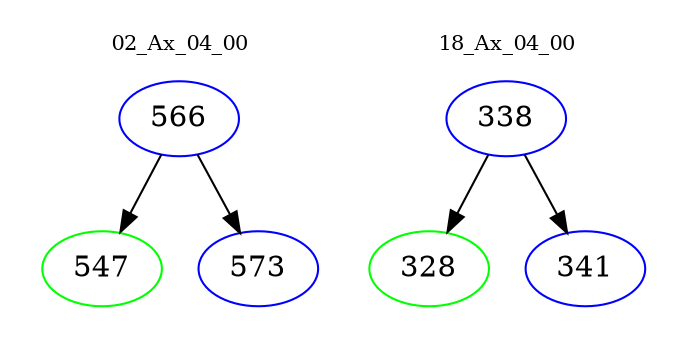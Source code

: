 digraph{
subgraph cluster_0 {
color = white
label = "02_Ax_04_00";
fontsize=10;
T0_566 [label="566", color="blue"]
T0_566 -> T0_547 [color="black"]
T0_547 [label="547", color="green"]
T0_566 -> T0_573 [color="black"]
T0_573 [label="573", color="blue"]
}
subgraph cluster_1 {
color = white
label = "18_Ax_04_00";
fontsize=10;
T1_338 [label="338", color="blue"]
T1_338 -> T1_328 [color="black"]
T1_328 [label="328", color="green"]
T1_338 -> T1_341 [color="black"]
T1_341 [label="341", color="blue"]
}
}

